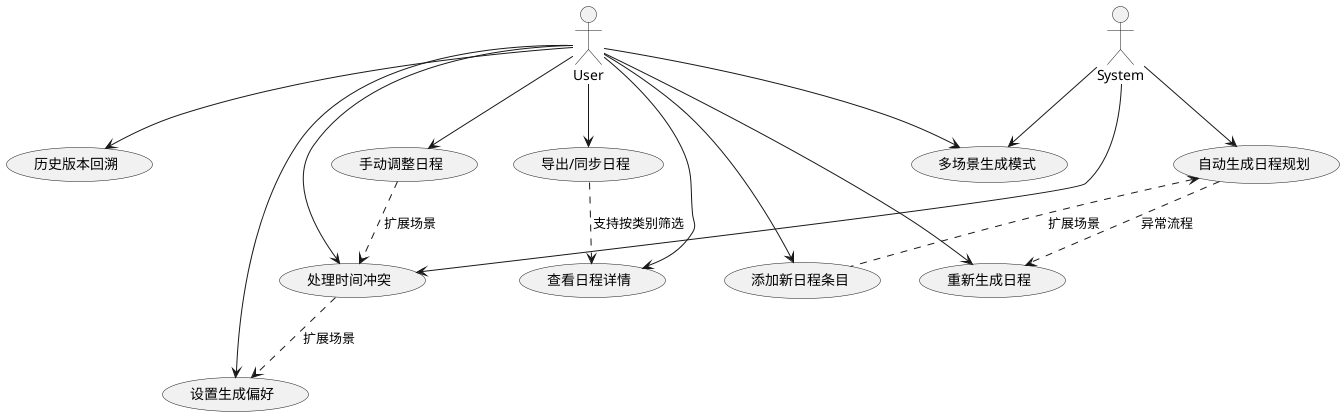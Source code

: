 @startuml
actor User
actor System

usecase "添加新日程条目" as UC1
usecase "自动生成日程规划" as UC2
usecase "手动调整日程" as UC3
usecase "设置生成偏好" as UC4
usecase "处理时间冲突" as UC5
usecase "导出/同步日程" as UC6
usecase "多场景生成模式" as UC7
usecase "重新生成日程" as UC8
usecase "查看日程详情" as UC9
usecase "历史版本回溯" as UC10

User --> UC1
User --> UC3
User --> UC4
User --> UC5
User --> UC6
User --> UC7
User --> UC8
User --> UC9
User --> UC10

System --> UC2
System --> UC5
System --> UC7

UC1 .up.> UC2 : 扩展场景
UC3 .down.> UC5 : 扩展场景
UC2 .down.> UC8 : 异常流程
UC5 .down.> UC4 : 扩展场景
UC6 .down.> UC9 : 支持按类别筛选

@enduml
